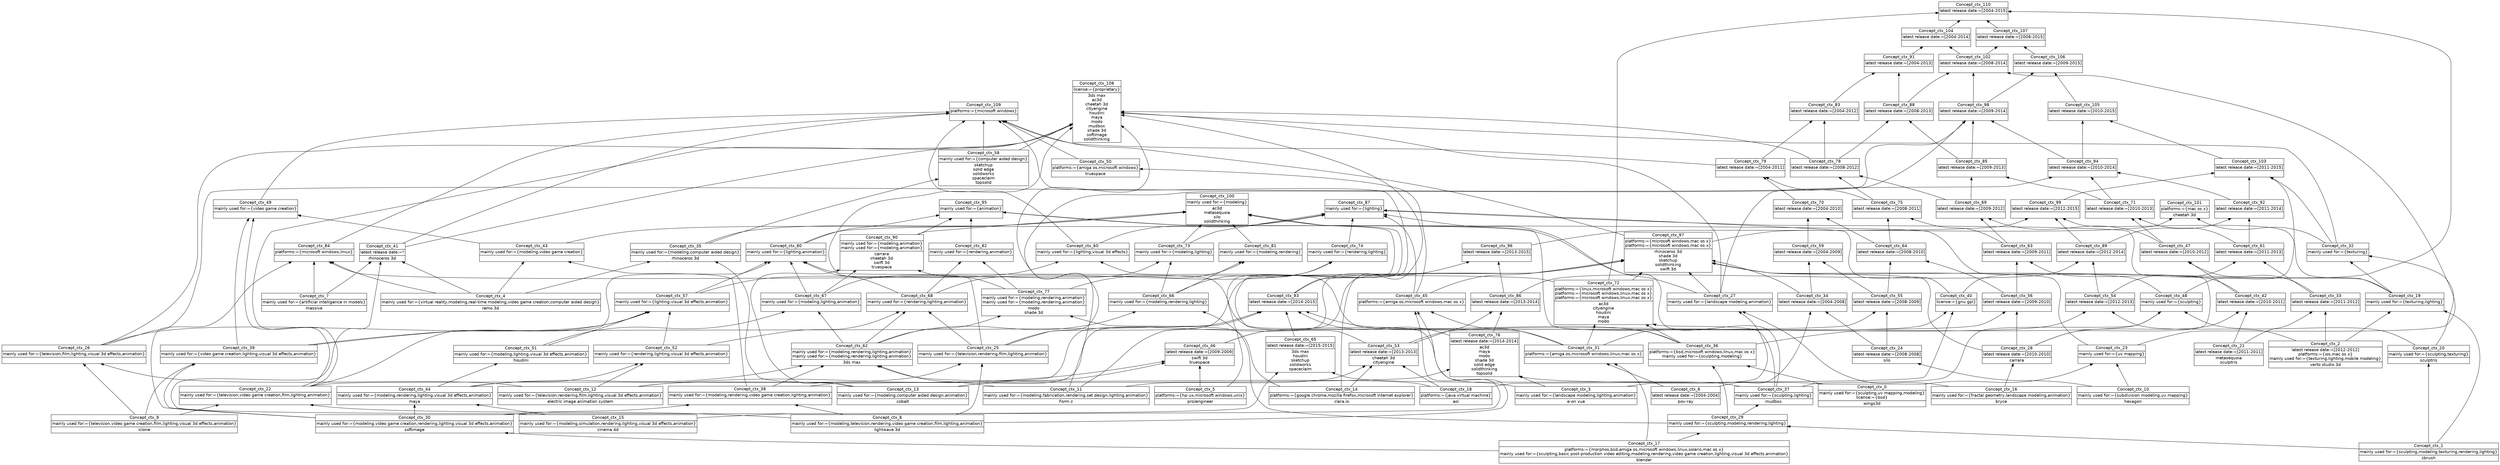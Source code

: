 digraph G { 
	rankdir=BT;
	margin=0;
	node [margin="0.03,0.03",fontname="DejaVu Sans"];
	ranksep=0.3;
	nodesep=0.2;
//graph[label="name:ctx,concept number:111,object number:42,attribute number:122"
103 [shape=none,label=<<table border="0" cellborder="1" cellspacing="0" port="p"><tr><td>Concept_ctx_9</td></tr><tr><td>mainly used for:={television,video game creation,film,lighting,visual 3d effects,animation}<br/></td></tr><tr><td>iclone<br/></td></tr></table>>];
104 [shape=none,label=<<table border="0" cellborder="1" cellspacing="0" port="p"><tr><td>Concept_ctx_11</td></tr><tr><td>mainly used for:={modeling,fabrication,rendering,set design,lighting,animation}<br/></td></tr><tr><td>Form-z<br/></td></tr></table>>];
105 [shape=none,label=<<table border="0" cellborder="1" cellspacing="0" port="p"><tr><td>Concept_ctx_12</td></tr><tr><td>mainly used for:={television,rendering,film,lighting,visual 3d effects,animation}<br/></td></tr><tr><td>electric image animation system<br/></td></tr></table>>];
107 [shape=none,label=<<table border="0" cellborder="1" cellspacing="0" port="p"><tr><td>Concept_ctx_15</td></tr><tr><td>mainly used for:={modeling,simulation,rendering,lighting,visual 3d effects,animation}<br/></td></tr><tr><td>cinema 4d<br/></td></tr></table>>];
108 [shape=none,label=<<table border="0" cellborder="1" cellspacing="0" port="p"><tr><td>Concept_ctx_8</td></tr><tr><td>mainly used for:={modeling,television,rendering,video game creation,film,lighting,animation}<br/></td></tr><tr><td>lightwave 3d<br/></td></tr></table>>];
39 [shape=none,label=<<table border="0" cellborder="1" cellspacing="0" port="p"><tr><td>Concept_ctx_2</td></tr><tr><td>latest release date:=[2012-2012]<br/>platforms:={ios,mac os x}<br/>mainly used for:={texturing,lighting,mobile modeling}<br/></td></tr><tr><td>verto studio 3d<br/></td></tr></table>>];
44 [shape=none,label=<<table border="0" cellborder="1" cellspacing="0" port="p"><tr><td>Concept_ctx_6</td></tr><tr><td>latest release date:=[2004-2004]<br/></td></tr><tr><td>pov-ray<br/></td></tr></table>>];
48 [shape=none,label=<<table border="0" cellborder="1" cellspacing="0" port="p"><tr><td>Concept_ctx_18</td></tr><tr><td>platforms:={java virtual machine}<br/></td></tr><tr><td>aoi<br/></td></tr></table>>];
53 [shape=none,label=<<table border="0" cellborder="1" cellspacing="0" port="p"><tr><td>Concept_ctx_14</td></tr><tr><td>platforms:={google chrome,mozilla firefox,microsoft internet explorer}<br/></td></tr><tr><td>clara.io<br/></td></tr></table>>];
55 [shape=none,label=<<table border="0" cellborder="1" cellspacing="0" port="p"><tr><td>Concept_ctx_5</td></tr><tr><td>platforms:={hp-ux,microsoft windows,unix}<br/></td></tr><tr><td>pro/engineer<br/></td></tr></table>>];
58 [shape=none,label=<<table border="0" cellborder="1" cellspacing="0" port="p"><tr><td>Concept_ctx_17</td></tr><tr><td>platforms:={morphos,bsd,amiga os,microsoft windows,linux,solaris,mac os x}<br/>mainly used for:={sculpting,basic post-production video editing,modeling,rendering,video game creation,lighting,visual 3d effects,animation}<br/></td></tr><tr><td>blender<br/></td></tr></table>>];
61 [shape=none,label=<<table border="0" cellborder="1" cellspacing="0" port="p"><tr><td>Concept_ctx_7</td></tr><tr><td>mainly used for:={artificial intelligence in models}<br/></td></tr><tr><td>massive<br/></td></tr></table>>];
68 [shape=none,label=<<table border="0" cellborder="1" cellspacing="0" port="p"><tr><td>Concept_ctx_10</td></tr><tr><td>mainly used for:={subdivision modeling,uv mapping}<br/></td></tr><tr><td>hexagon<br/></td></tr></table>>];
82 [shape=none,label=<<table border="0" cellborder="1" cellspacing="0" port="p"><tr><td>Concept_ctx_13</td></tr><tr><td>mainly used for:={modeling,computer aided design,animation}<br/></td></tr><tr><td>cobalt<br/></td></tr></table>>];
84 [shape=none,label=<<table border="0" cellborder="1" cellspacing="0" port="p"><tr><td>Concept_ctx_0</td></tr><tr><td>mainly used for:={sculpting,uv mapping,modeling}<br/>license:={bsd}<br/></td></tr><tr><td>wings3d<br/></td></tr></table>>];
85 [shape=none,label=<<table border="0" cellborder="1" cellspacing="0" port="p"><tr><td>Concept_ctx_16</td></tr><tr><td>mainly used for:={fractal geometry,landscape modeling,animation}<br/></td></tr><tr><td>bryce<br/></td></tr></table>>];
86 [shape=none,label=<<table border="0" cellborder="1" cellspacing="0" port="p"><tr><td>Concept_ctx_3</td></tr><tr><td>mainly used for:={landscape modeling,lighting,animation}<br/></td></tr><tr><td>e-on vue<br/></td></tr></table>>];
96 [shape=none,label=<<table border="0" cellborder="1" cellspacing="0" port="p"><tr><td>Concept_ctx_1</td></tr><tr><td>mainly used for:={sculpting,modeling,texturing,rendering,lighting}<br/></td></tr><tr><td>zbrush<br/></td></tr></table>>];
98 [shape=none,label=<<table border="0" cellborder="1" cellspacing="0" port="p"><tr><td>Concept_ctx_4</td></tr><tr><td>mainly used for:={virtual reality,modeling,real-time modeling,video game creation,computer aided design}<br/></td></tr><tr><td>remo 3d<br/></td></tr></table>>];
100 [shape=none,label=<<table border="0" cellborder="1" cellspacing="0" port="p"><tr><td>Concept_ctx_22</td></tr><tr><td>mainly used for:={television,video game creation,film,lighting,animation}<br/></td></tr><tr><td><br/></td></tr></table>>];
101 [shape=none,label=<<table border="0" cellborder="1" cellspacing="0" port="p"><tr><td>Concept_ctx_25</td></tr><tr><td>mainly used for:={television,rendering,film,lighting,animation}<br/></td></tr><tr><td><br/></td></tr></table>>];
102 [shape=none,label=<<table border="0" cellborder="1" cellspacing="0" port="p"><tr><td>Concept_ctx_26</td></tr><tr><td>mainly used for:={television,film,lighting,visual 3d effects,animation}<br/></td></tr><tr><td><br/></td></tr></table>>];
106 [shape=none,label=<<table border="0" cellborder="1" cellspacing="0" port="p"><tr><td>Concept_ctx_30</td></tr><tr><td>mainly used for:={modeling,video game creation,rendering,lighting,visual 3d effects,animation}<br/></td></tr><tr><td>softimage<br/></td></tr></table>>];
40 [shape=none,label=<<table border="0" cellborder="1" cellspacing="0" port="p"><tr><td>Concept_ctx_21</td></tr><tr><td>latest release date:=[2011-2011]<br/></td></tr><tr><td>metasequoia<br/>sculptris<br/></td></tr></table>>];
41 [shape=none,label=<<table border="0" cellborder="1" cellspacing="0" port="p"><tr><td>Concept_ctx_28</td></tr><tr><td>latest release date:=[2010-2010]<br/></td></tr><tr><td>carrara<br/></td></tr></table>>];
43 [shape=none,label=<<table border="0" cellborder="1" cellspacing="0" port="p"><tr><td>Concept_ctx_24</td></tr><tr><td>latest release date:=[2008-2008]<br/></td></tr><tr><td>silo<br/></td></tr></table>>];
57 [shape=none,label=<<table border="0" cellborder="1" cellspacing="0" port="p"><tr><td>Concept_ctx_31</td></tr><tr><td>platforms:={amiga os,microsoft windows,linux,mac os x}<br/></td></tr><tr><td><br/></td></tr></table>>];
64 [shape=none,label=<<table border="0" cellborder="1" cellspacing="0" port="p"><tr><td>Concept_ctx_23</td></tr><tr><td>mainly used for:={uv mapping}<br/></td></tr><tr><td><br/></td></tr></table>>];
72 [shape=none,label=<<table border="0" cellborder="1" cellspacing="0" port="p"><tr><td>Concept_ctx_20</td></tr><tr><td>mainly used for:={sculpting,texturing}<br/></td></tr><tr><td>sculptris<br/></td></tr></table>>];
75 [shape=none,label=<<table border="0" cellborder="1" cellspacing="0" port="p"><tr><td>Concept_ctx_19</td></tr><tr><td>mainly used for:={texturing,lighting}<br/></td></tr><tr><td><br/></td></tr></table>>];
79 [shape=none,label=<<table border="0" cellborder="1" cellspacing="0" port="p"><tr><td>Concept_ctx_27</td></tr><tr><td>mainly used for:={landscape modeling,animation}<br/></td></tr><tr><td><br/></td></tr></table>>];
95 [shape=none,label=<<table border="0" cellborder="1" cellspacing="0" port="p"><tr><td>Concept_ctx_29</td></tr><tr><td>mainly used for:={sculpting,modeling,rendering,lighting}<br/></td></tr><tr><td><br/></td></tr></table>>];
31 [shape=none,label=<<table border="0" cellborder="1" cellspacing="0" port="p"><tr><td>Concept_ctx_33</td></tr><tr><td>latest release date:=[2011-2012]<br/></td></tr><tr><td><br/></td></tr></table>>];
35 [shape=none,label=<<table border="0" cellborder="1" cellspacing="0" port="p"><tr><td>Concept_ctx_34</td></tr><tr><td>latest release date:=[2004-2008]<br/></td></tr><tr><td><br/></td></tr></table>>];
56 [shape=none,label=<<table border="0" cellborder="1" cellspacing="0" port="p"><tr><td>Concept_ctx_36</td></tr><tr><td>platforms:={bsd,microsoft windows,linux,mac os x}<br/>mainly used for:={sculpting,modeling}<br/></td></tr><tr><td><br/></td></tr></table>>];
62 [shape=none,label=<<table border="0" cellborder="1" cellspacing="0" port="p"><tr><td>Concept_ctx_32</td></tr><tr><td>mainly used for:={texturing}<br/></td></tr><tr><td><br/></td></tr></table>>];
69 [shape=none,label=<<table border="0" cellborder="1" cellspacing="0" port="p"><tr><td>Concept_ctx_37</td></tr><tr><td>mainly used for:={sculpting,lighting}<br/></td></tr><tr><td>mudbox<br/></td></tr></table>>];
71 [shape=none,label=<<table border="0" cellborder="1" cellspacing="0" port="p"><tr><td>Concept_ctx_35</td></tr><tr><td>mainly used for:={modeling,computer aided design}<br/></td></tr><tr><td>rhinoceros 3d<br/></td></tr></table>>];
93 [shape=none,label=<<table border="0" cellborder="1" cellspacing="0" port="p"><tr><td>Concept_ctx_39</td></tr><tr><td>mainly used for:={video game creation,lighting,visual 3d effects,animation}<br/></td></tr><tr><td><br/></td></tr></table>>];
99 [shape=none,label=<<table border="0" cellborder="1" cellspacing="0" port="p"><tr><td>Concept_ctx_38</td></tr><tr><td>mainly used for:={modeling,rendering,video game creation,lighting,animation}<br/></td></tr><tr><td><br/></td></tr></table>>];
32 [shape=none,label=<<table border="0" cellborder="1" cellspacing="0" port="p"><tr><td>Concept_ctx_42</td></tr><tr><td>latest release date:=[2010-2011]<br/></td></tr><tr><td><br/></td></tr></table>>];
45 [shape=none,label=<<table border="0" cellborder="1" cellspacing="0" port="p"><tr><td>Concept_ctx_41</td></tr><tr><td>latest release date:=*<br/></td></tr><tr><td>rhinoceros 3d<br/></td></tr></table>>];
54 [shape=none,label=<<table border="0" cellborder="1" cellspacing="0" port="p"><tr><td>Concept_ctx_45</td></tr><tr><td>platforms:={amiga os,microsoft windows,mac os x}<br/></td></tr><tr><td><br/></td></tr></table>>];
81 [shape=none,label=<<table border="0" cellborder="1" cellspacing="0" port="p"><tr><td>Concept_ctx_43</td></tr><tr><td>mainly used for:={modeling,video game creation}<br/></td></tr><tr><td><br/></td></tr></table>>];
97 [shape=none,label=<<table border="0" cellborder="1" cellspacing="0" port="p"><tr><td>Concept_ctx_44</td></tr><tr><td>mainly used for:={modeling,rendering,lighting,visual 3d effects,animation}<br/></td></tr><tr><td>maya<br/></td></tr></table>>];
24 [shape=none,label=<<table border="0" cellborder="1" cellspacing="0" port="p"><tr><td>Concept_ctx_47</td></tr><tr><td>latest release date:=[2010-2012]<br/></td></tr><tr><td><br/></td></tr></table>>];
38 [shape=none,label=<<table border="0" cellborder="1" cellspacing="0" port="p"><tr><td>Concept_ctx_53</td></tr><tr><td>latest release date:=[2013-2013]<br/></td></tr><tr><td>cheetah 3d<br/>cityengine<br/></td></tr></table>>];
42 [shape=none,label=<<table border="0" cellborder="1" cellspacing="0" port="p"><tr><td>Concept_ctx_46</td></tr><tr><td>latest release date:=[2009-2009]<br/></td></tr><tr><td>swift 3d<br/>truespace<br/></td></tr></table>>];
49 [shape=none,label=<<table border="0" cellborder="1" cellspacing="0" port="p"><tr><td>Concept_ctx_50</td></tr><tr><td>platforms:={amiga os,microsoft windows}<br/></td></tr><tr><td>truespace<br/></td></tr></table>>];
63 [shape=none,label=<<table border="0" cellborder="1" cellspacing="0" port="p"><tr><td>Concept_ctx_48</td></tr><tr><td>mainly used for:={sculpting}<br/></td></tr><tr><td><br/></td></tr></table>>];
67 [shape=none,label=<<table border="0" cellborder="1" cellspacing="0" port="p"><tr><td>Concept_ctx_49</td></tr><tr><td>mainly used for:={video game creation}<br/></td></tr><tr><td><br/></td></tr></table>>];
92 [shape=none,label=<<table border="0" cellborder="1" cellspacing="0" port="p"><tr><td>Concept_ctx_51</td></tr><tr><td>mainly used for:={modeling,lighting,visual 3d effects,animation}<br/></td></tr><tr><td>houdini<br/></td></tr></table>>];
94 [shape=none,label=<<table border="0" cellborder="1" cellspacing="0" port="p"><tr><td>Concept_ctx_52</td></tr><tr><td>mainly used for:={rendering,lighting,visual 3d effects,animation}<br/></td></tr><tr><td><br/></td></tr></table>>];
30 [shape=none,label=<<table border="0" cellborder="1" cellspacing="0" port="p"><tr><td>Concept_ctx_54</td></tr><tr><td>latest release date:=[2012-2013]<br/></td></tr><tr><td><br/></td></tr></table>>];
33 [shape=none,label=<<table border="0" cellborder="1" cellspacing="0" port="p"><tr><td>Concept_ctx_56</td></tr><tr><td>latest release date:=[2009-2010]<br/></td></tr><tr><td><br/></td></tr></table>>];
34 [shape=none,label=<<table border="0" cellborder="1" cellspacing="0" port="p"><tr><td>Concept_ctx_55</td></tr><tr><td>latest release date:=[2008-2009]<br/></td></tr><tr><td><br/></td></tr></table>>];
89 [shape=none,label=<<table border="0" cellborder="1" cellspacing="0" port="p"><tr><td>Concept_ctx_57</td></tr><tr><td>mainly used for:={lighting,visual 3d effects,animation}<br/></td></tr><tr><td><br/></td></tr></table>>];
23 [shape=none,label=<<table border="0" cellborder="1" cellspacing="0" port="p"><tr><td>Concept_ctx_61</td></tr><tr><td>latest release date:=[2011-2013]<br/></td></tr><tr><td><br/></td></tr></table>>];
27 [shape=none,label=<<table border="0" cellborder="1" cellspacing="0" port="p"><tr><td>Concept_ctx_59</td></tr><tr><td>latest release date:=[2004-2009]<br/></td></tr><tr><td><br/></td></tr></table>>];
60 [shape=none,label=<<table border="0" cellborder="1" cellspacing="0" port="p"><tr><td>Concept_ctx_58</td></tr><tr><td>mainly used for:={computer aided design}<br/></td></tr><tr><td>sketchup<br/>solid edge<br/>solidworks<br/>spaceclaim<br/>topsolid<br/></td></tr></table>>];
73 [shape=none,label=<<table border="0" cellborder="1" cellspacing="0" port="p"><tr><td>Concept_ctx_60</td></tr><tr><td>mainly used for:={lighting,visual 3d effects}<br/></td></tr><tr><td><br/></td></tr></table>>];
91 [shape=none,label=<<table border="0" cellborder="1" cellspacing="0" port="p"><tr><td>Concept_ctx_62</td></tr><tr><td>mainly used for:={modeling,rendering,lighting,animation}<br/>mainly used for:={modeling,rendering,lighting,animation}<br/></td></tr><tr><td>3ds max<br/></td></tr></table>>];
25 [shape=none,label=<<table border="0" cellborder="1" cellspacing="0" port="p"><tr><td>Concept_ctx_63</td></tr><tr><td>latest release date:=[2009-2011]<br/></td></tr><tr><td><br/></td></tr></table>>];
26 [shape=none,label=<<table border="0" cellborder="1" cellspacing="0" port="p"><tr><td>Concept_ctx_64</td></tr><tr><td>latest release date:=[2008-2010]<br/></td></tr><tr><td><br/></td></tr></table>>];
36 [shape=none,label=<<table border="0" cellborder="1" cellspacing="0" port="p"><tr><td>Concept_ctx_65</td></tr><tr><td>latest release date:=[2015-2015]<br/></td></tr><tr><td>3ds max<br/>houdini<br/>sketchup<br/>solidworks<br/>spaceclaim<br/></td></tr></table>>];
87 [shape=none,label=<<table border="0" cellborder="1" cellspacing="0" port="p"><tr><td>Concept_ctx_67</td></tr><tr><td>mainly used for:={modeling,lighting,animation}<br/></td></tr><tr><td><br/></td></tr></table>>];
88 [shape=none,label=<<table border="0" cellborder="1" cellspacing="0" port="p"><tr><td>Concept_ctx_66</td></tr><tr><td>mainly used for:={modeling,rendering,lighting}<br/></td></tr><tr><td><br/></td></tr></table>>];
90 [shape=none,label=<<table border="0" cellborder="1" cellspacing="0" port="p"><tr><td>Concept_ctx_68</td></tr><tr><td>mainly used for:={rendering,lighting,animation}<br/></td></tr><tr><td><br/></td></tr></table>>];
17 [shape=none,label=<<table border="0" cellborder="1" cellspacing="0" port="p"><tr><td>Concept_ctx_71</td></tr><tr><td>latest release date:=[2010-2013]<br/></td></tr><tr><td><br/></td></tr></table>>];
18 [shape=none,label=<<table border="0" cellborder="1" cellspacing="0" port="p"><tr><td>Concept_ctx_69</td></tr><tr><td>latest release date:=[2009-2012]<br/></td></tr><tr><td><br/></td></tr></table>>];
20 [shape=none,label=<<table border="0" cellborder="1" cellspacing="0" port="p"><tr><td>Concept_ctx_70</td></tr><tr><td>latest release date:=[2004-2010]<br/></td></tr><tr><td><br/></td></tr></table>>];
52 [shape=none,label=<<table border="0" cellborder="1" cellspacing="0" port="p"><tr><td>Concept_ctx_72</td></tr><tr><td>platforms:={linux,microsoft windows,mac os x}<br/>platforms:={microsoft windows,linux,mac os x}<br/>platforms:={microsoft windows,linux,mac os x}<br/></td></tr><tr><td>ac3d<br/>cityengine<br/>houdini<br/>maya<br/>modo<br/></td></tr></table>>];
77 [shape=none,label=<<table border="0" cellborder="1" cellspacing="0" port="p"><tr><td>Concept_ctx_74</td></tr><tr><td>mainly used for:={rendering,lighting}<br/></td></tr><tr><td><br/></td></tr></table>>];
78 [shape=none,label=<<table border="0" cellborder="1" cellspacing="0" port="p"><tr><td>Concept_ctx_73</td></tr><tr><td>mainly used for:={modeling,lighting}<br/></td></tr><tr><td><br/></td></tr></table>>];
19 [shape=none,label=<<table border="0" cellborder="1" cellspacing="0" port="p"><tr><td>Concept_ctx_75</td></tr><tr><td>latest release date:=[2008-2011]<br/></td></tr><tr><td><br/></td></tr></table>>];
37 [shape=none,label=<<table border="0" cellborder="1" cellspacing="0" port="p"><tr><td>Concept_ctx_76</td></tr><tr><td>latest release date:=[2014-2014]<br/></td></tr><tr><td>ac3d<br/>maya<br/>modo<br/>shade 3d<br/>solid edge<br/>solidthinking<br/>topsolid<br/></td></tr></table>>];
83 [shape=none,label=<<table border="0" cellborder="1" cellspacing="0" port="p"><tr><td>Concept_ctx_77</td></tr><tr><td>mainly used for:={modeling,rendering,animation}<br/>mainly used for:={modeling,rendering,animation}<br/></td></tr><tr><td>modo<br/>shade 3d<br/></td></tr></table>>];
13 [shape=none,label=<<table border="0" cellborder="1" cellspacing="0" port="p"><tr><td>Concept_ctx_78</td></tr><tr><td>latest release date:=[2008-2012]<br/></td></tr><tr><td><br/></td></tr></table>>];
14 [shape=none,label=<<table border="0" cellborder="1" cellspacing="0" port="p"><tr><td>Concept_ctx_79</td></tr><tr><td>latest release date:=[2004-2011]<br/></td></tr><tr><td><br/></td></tr></table>>];
74 [shape=none,label=<<table border="0" cellborder="1" cellspacing="0" port="p"><tr><td>Concept_ctx_82</td></tr><tr><td>mainly used for:={rendering,animation}<br/></td></tr><tr><td><br/></td></tr></table>>];
76 [shape=none,label=<<table border="0" cellborder="1" cellspacing="0" port="p"><tr><td>Concept_ctx_80</td></tr><tr><td>mainly used for:={lighting,animation}<br/></td></tr><tr><td><br/></td></tr></table>>];
80 [shape=none,label=<<table border="0" cellborder="1" cellspacing="0" port="p"><tr><td>Concept_ctx_81</td></tr><tr><td>mainly used for:={modeling,rendering}<br/></td></tr><tr><td><br/></td></tr></table>>];
51 [shape=none,label=<<table border="0" cellborder="1" cellspacing="0" port="p"><tr><td>Concept_ctx_84</td></tr><tr><td>platforms:={microsoft windows,linux}<br/></td></tr><tr><td><br/></td></tr></table>>];
9 [shape=none,label=<<table border="0" cellborder="1" cellspacing="0" port="p"><tr><td>Concept_ctx_83</td></tr><tr><td>latest release date:=[2004-2012]<br/></td></tr><tr><td><br/></td></tr></table>>];
12 [shape=none,label=<<table border="0" cellborder="1" cellspacing="0" port="p"><tr><td>Concept_ctx_85</td></tr><tr><td>latest release date:=[2009-2013]<br/></td></tr><tr><td><br/></td></tr></table>>];
29 [shape=none,label=<<table border="0" cellborder="1" cellspacing="0" port="p"><tr><td>Concept_ctx_86</td></tr><tr><td>latest release date:=[2013-2014]<br/></td></tr><tr><td><br/></td></tr></table>>];
65 [shape=none,label=<<table border="0" cellborder="1" cellspacing="0" port="p"><tr><td>Concept_ctx_87</td></tr><tr><td>mainly used for:={lighting}<br/></td></tr><tr><td><br/></td></tr></table>>];
22 [shape=none,label=<<table border="0" cellborder="1" cellspacing="0" port="p"><tr><td>Concept_ctx_89</td></tr><tr><td>latest release date:=[2012-2014]<br/></td></tr><tr><td><br/></td></tr></table>>];
70 [shape=none,label=<<table border="0" cellborder="1" cellspacing="0" port="p"><tr><td>Concept_ctx_90</td></tr><tr><td>mainly used for:={modeling,animation}<br/>mainly used for:={modeling,animation}<br/></td></tr><tr><td>carrara<br/>cheetah 3d<br/>swift 3d<br/>truespace<br/></td></tr></table>>];
8 [shape=none,label=<<table border="0" cellborder="1" cellspacing="0" port="p"><tr><td>Concept_ctx_88</td></tr><tr><td>latest release date:=[2008-2013]<br/></td></tr><tr><td><br/></td></tr></table>>];
5 [shape=none,label=<<table border="0" cellborder="1" cellspacing="0" port="p"><tr><td>Concept_ctx_91</td></tr><tr><td>latest release date:=[2004-2013]<br/></td></tr><tr><td><br/></td></tr></table>>];
16 [shape=none,label=<<table border="0" cellborder="1" cellspacing="0" port="p"><tr><td>Concept_ctx_92</td></tr><tr><td>latest release date:=[2011-2014]<br/></td></tr><tr><td><br/></td></tr></table>>];
28 [shape=none,label=<<table border="0" cellborder="1" cellspacing="0" port="p"><tr><td>Concept_ctx_93</td></tr><tr><td>latest release date:=[2014-2015]<br/></td></tr><tr><td><br/></td></tr></table>>];
11 [shape=none,label=<<table border="0" cellborder="1" cellspacing="0" port="p"><tr><td>Concept_ctx_94</td></tr><tr><td>latest release date:=[2010-2014]<br/></td></tr><tr><td><br/></td></tr></table>>];
66 [shape=none,label=<<table border="0" cellborder="1" cellspacing="0" port="p"><tr><td>Concept_ctx_95</td></tr><tr><td>mainly used for:={animation}<br/></td></tr><tr><td><br/></td></tr></table>>];
21 [shape=none,label=<<table border="0" cellborder="1" cellspacing="0" port="p"><tr><td>Concept_ctx_96</td></tr><tr><td>latest release date:=[2013-2015]<br/></td></tr><tr><td><br/></td></tr></table>>];
15 [shape=none,label=<<table border="0" cellborder="1" cellspacing="0" port="p"><tr><td>Concept_ctx_99</td></tr><tr><td>latest release date:=[2012-2015]<br/></td></tr><tr><td><br/></td></tr></table>>];
50 [shape=none,label=<<table border="0" cellborder="1" cellspacing="0" port="p"><tr><td>Concept_ctx_97</td></tr><tr><td>platforms:={microsoft windows,mac os x}<br/>platforms:={microsoft windows,mac os x}<br/></td></tr><tr><td>rhinoceros 3d<br/>shade 3d<br/>sketchup<br/>solidthinking<br/>swift 3d<br/></td></tr></table>>];
7 [shape=none,label=<<table border="0" cellborder="1" cellspacing="0" port="p"><tr><td>Concept_ctx_98</td></tr><tr><td>latest release date:=[2009-2014]<br/></td></tr><tr><td><br/></td></tr></table>>];
59 [shape=none,label=<<table border="0" cellborder="1" cellspacing="0" port="p"><tr><td>Concept_ctx_100</td></tr><tr><td>mainly used for:={modeling}<br/></td></tr><tr><td>ac3d<br/>metasequoia<br/>silo<br/>solidthinking<br/></td></tr></table>>];
10 [shape=none,label=<<table border="0" cellborder="1" cellspacing="0" port="p"><tr><td>Concept_ctx_103</td></tr><tr><td>latest release date:=[2011-2015]<br/></td></tr><tr><td><br/></td></tr></table>>];
4 [shape=none,label=<<table border="0" cellborder="1" cellspacing="0" port="p"><tr><td>Concept_ctx_102</td></tr><tr><td>latest release date:=[2008-2014]<br/></td></tr><tr><td><br/></td></tr></table>>];
46 [shape=none,label=<<table border="0" cellborder="1" cellspacing="0" port="p"><tr><td>Concept_ctx_101</td></tr><tr><td>platforms:={mac os x}<br/></td></tr><tr><td>cheetah 3d<br/></td></tr></table>>];
2 [shape=none,label=<<table border="0" cellborder="1" cellspacing="0" port="p"><tr><td>Concept_ctx_104</td></tr><tr><td>latest release date:=[2004-2014]<br/></td></tr><tr><td><br/></td></tr></table>>];
6 [shape=none,label=<<table border="0" cellborder="1" cellspacing="0" port="p"><tr><td>Concept_ctx_105</td></tr><tr><td>latest release date:=[2010-2015]<br/></td></tr><tr><td><br/></td></tr></table>>];
3 [shape=none,label=<<table border="0" cellborder="1" cellspacing="0" port="p"><tr><td>Concept_ctx_106</td></tr><tr><td>latest release date:=[2009-2015]<br/></td></tr><tr><td><br/></td></tr></table>>];
1 [shape=none,label=<<table border="0" cellborder="1" cellspacing="0" port="p"><tr><td>Concept_ctx_107</td></tr><tr><td>latest release date:=[2008-2015]<br/></td></tr><tr><td><br/></td></tr></table>>];
0 [shape=none,label=<<table border="0" cellborder="1" cellspacing="0" port="p"><tr><td>Concept_ctx_110</td></tr><tr><td>latest release date:=[2004-2015]<br/></td></tr><tr><td><br/></td></tr></table>>];
109 [shape=none,label=<<table border="0" cellborder="1" cellspacing="0" port="p"><tr><td>Concept_ctx_108</td></tr><tr><td>license:={proprietary}<br/></td></tr><tr><td>3ds max<br/>ac3d<br/>cheetah 3d<br/>cityengine<br/>houdini<br/>maya<br/>modo<br/>mudbox<br/>shade 3d<br/>softimage<br/>solidthinking<br/></td></tr></table>>];
47 [shape=none,label=<<table border="0" cellborder="1" cellspacing="0" port="p"><tr><td>Concept_ctx_109</td></tr><tr><td>platforms:={microsoft windows}<br/></td></tr><tr><td><br/></td></tr></table>>];
110 [shape=none,label=<<table border="0" cellborder="1" cellspacing="0" port="p"><tr><td>Concept_ctx_40</td></tr><tr><td>license:={gnu gpl}<br/></td></tr><tr><td><br/></td></tr></table>>];
	103:p -> 100:p
	108:p -> 100:p
	105:p -> 101:p
	108:p -> 101:p
	103:p -> 102:p
	105:p -> 102:p
	58:p -> 106:p
	85:p -> 41:p
	68:p -> 43:p
	44:p -> 57:p
	58:p -> 57:p
	68:p -> 64:p
	84:p -> 64:p
	96:p -> 72:p
	39:p -> 75:p
	96:p -> 75:p
	85:p -> 79:p
	86:p -> 79:p
	58:p -> 95:p
	96:p -> 95:p
	39:p -> 31:p
	40:p -> 31:p
	43:p -> 35:p
	44:p -> 35:p
	84:p -> 56:p
	95:p -> 56:p
	75:p -> 62:p
	72:p -> 62:p
	95:p -> 69:p
	82:p -> 71:p
	98:p -> 71:p
	103:p -> 93:p
	106:p -> 93:p
	106:p -> 99:p
	108:p -> 99:p
	41:p -> 32:p
	40:p -> 32:p
	61:p -> 45:p
	98:p -> 45:p
	107:p -> 45:p
	57:p -> 54:p
	107:p -> 54:p
	108:p -> 54:p
	98:p -> 81:p
	99:p -> 81:p
	106:p -> 97:p
	107:p -> 97:p
	32:p -> 24:p
	31:p -> 24:p
	53:p -> 38:p
	48:p -> 38:p
	104:p -> 38:p
	55:p -> 42:p
	82:p -> 42:p
	105:p -> 42:p
	54:p -> 49:p
	56:p -> 63:p
	69:p -> 63:p
	72:p -> 63:p
	81:p -> 67:p
	93:p -> 67:p
	100:p -> 67:p
	97:p -> 92:p
	105:p -> 94:p
	97:p -> 94:p
	39:p -> 30:p
	38:p -> 30:p
	41:p -> 33:p
	42:p -> 33:p
	43:p -> 34:p
	42:p -> 34:p
	92:p -> 89:p
	94:p -> 89:p
	93:p -> 89:p
	102:p -> 89:p
	30:p -> 23:p
	31:p -> 23:p
	34:p -> 27:p
	35:p -> 27:p
	71:p -> 60:p
	89:p -> 73:p
	57:p -> 73:p
	99:p -> 91:p
	97:p -> 91:p
	48:p -> 91:p
	104:p -> 91:p
	32:p -> 25:p
	33:p -> 25:p
	33:p -> 26:p
	34:p -> 26:p
	106:p -> 36:p
	69:p -> 36:p
	91:p -> 87:p
	92:p -> 87:p
	95:p -> 88:p
	91:p -> 88:p
	94:p -> 90:p
	91:p -> 90:p
	101:p -> 90:p
	23:p -> 17:p
	24:p -> 17:p
	25:p -> 18:p
	24:p -> 18:p
	27:p -> 20:p
	26:p -> 20:p
	56:p -> 52:p
	57:p -> 52:p
	69:p -> 52:p
	88:p -> 77:p
	90:p -> 77:p
	88:p -> 78:p
	87:p -> 78:p
	25:p -> 19:p
	26:p -> 19:p
	84:p -> 37:p
	100:p -> 37:p
	86:p -> 37:p
	53:p -> 83:p
	91:p -> 83:p
	19:p -> 13:p
	18:p -> 13:p
	19:p -> 14:p
	20:p -> 14:p
	90:p -> 74:p
	83:p -> 74:p
	89:p -> 76:p
	90:p -> 76:p
	100:p -> 76:p
	87:p -> 76:p
	86:p -> 76:p
	88:p -> 80:p
	83:p -> 80:p
	98:p -> 51:p
	52:p -> 51:p
	61:p -> 51:p
	106:p -> 51:p
	13:p -> 9:p
	14:p -> 9:p
	17:p -> 12:p
	18:p -> 12:p
	38:p -> 29:p
	37:p -> 29:p
	110:p -> 65:p
	78:p -> 65:p
	75:p -> 65:p
	54:p -> 65:p
	69:p -> 65:p
	76:p -> 65:p
	77:p -> 65:p
	73:p -> 65:p
	30:p -> 22:p
	29:p -> 22:p
	82:p -> 70:p
	83:p -> 70:p
	87:p -> 70:p
	13:p -> 8:p
	12:p -> 8:p
	9:p -> 5:p
	8:p -> 5:p
	22:p -> 16:p
	23:p -> 16:p
	56:p -> 28:p
	99:p -> 28:p
	36:p -> 28:p
	93:p -> 28:p
	37:p -> 28:p
	16:p -> 11:p
	17:p -> 11:p
	79:p -> 11:p
	74:p -> 66:p
	41:p -> 66:p
	76:p -> 66:p
	70:p -> 66:p
	79:p -> 66:p
	29:p -> 21:p
	28:p -> 21:p
	22:p -> 15:p
	75:p -> 15:p
	21:p -> 15:p
	41:p -> 50:p
	82:p -> 50:p
	63:p -> 50:p
	101:p -> 50:p
	35:p -> 50:p
	52:p -> 50:p
	54:p -> 50:p
	64:p -> 50:p
	79:p -> 50:p
	104:p -> 50:p
	12:p -> 7:p
	101:p -> 7:p
	102:p -> 7:p
	11:p -> 7:p
	56:p -> 59:p
	80:p -> 59:p
	78:p -> 59:p
	55:p -> 59:p
	38:p -> 59:p
	71:p -> 59:p
	70:p -> 59:p
	81:p -> 59:p
	63:p -> 10:p
	15:p -> 10:p
	16:p -> 10:p
	62:p -> 10:p
	8:p -> 4:p
	7:p -> 4:p
	64:p -> 4:p
	50:p -> 46:p
	62:p -> 46:p
	4:p -> 2:p
	5:p -> 2:p
	10:p -> 6:p
	11:p -> 6:p
	6:p -> 3:p
	7:p -> 3:p
	4:p -> 1:p
	3:p -> 1:p
	1:p -> 0:p
	110:p -> 0:p
	2:p -> 0:p
	52:p -> 0:p
	101:p -> 109:p
	53:p -> 109:p
	62:p -> 109:p
	45:p -> 109:p
	60:p -> 109:p
	13:p -> 109:p
	100:p -> 109:p
	102:p -> 109:p
	104:p -> 109:p
	79:p -> 109:p
	28:p -> 47:p
	51:p -> 47:p
	50:p -> 47:p
	67:p -> 47:p
	49:p -> 47:p
	45:p -> 47:p
	60:p -> 47:p
	14:p -> 47:p
	73:p -> 47:p
	57:p -> 110:p
	48:p -> 110:p
}